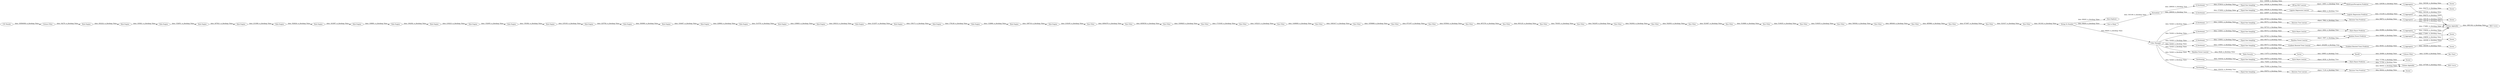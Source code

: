 digraph {
	"-4184805154155117602_34" [label="Row Filter"]
	"-7207336485923070228_133" [label="Equal Size Sampling"]
	"-4335365767044202214_56" [label="String To Number"]
	"7722285784540005845_114" [label="Logistic Regression Predictor"]
	"-1757326902091188169_20" [label="Gradient Boosted Trees Learner"]
	"-4184805154155117602_41" [label="Row Filter"]
	"-4184805154155117602_45" [label="Row Filter"]
	"-4335365767044202214_94" [label="Column Appender"]
	"-255249175573737441_33" [label="Rule Engine"]
	"-255249175573737441_28" [label="Rule Engine"]
	"-255249175573737441_54" [label="Rule Engine"]
	"-4184805154155117602_51" [label="Row Filter"]
	"-4184805154155117602_54" [label="Row Filter"]
	"-1559354148680159021_12" [label="Bar Chart"]
	"6415453782164176164_82" [label="Decision Tree Predictor"]
	"6415453782164176164_81" [label="Decision Tree Learner"]
	"-1559354148680159021_6" [label="Random Forest Learner"]
	"-4335365767044202214_102" [label="Column Appender"]
	"-4184805154155117602_52" [label="Row Filter"]
	"-255249175573737441_56" [label="Rule Engine"]
	"-255249175573737441_36" [label="Rule Engine"]
	"417138690749509640_19" [label=X_Aggregator]
	"1066380436819774926_28" [label=X_Aggregator]
	"7722285784540005845_112" [label=X_Aggregator]
	"-7207336485923070228_88" [label="Naive Bayes Predictor"]
	"-427015320918110160_131" [label="Equal Size Sampling"]
	"1066380436819774926_26" [label="Equal Size Sampling"]
	"1066380436819774926_29" [label=X_Partitioner]
	"-427015320918110160_81" [label="Decision Tree Learner"]
	"-4335365767044202214_27" [label="CSV Reader"]
	"1066380436819774926_33" [label="RProp MLP Learner"]
	"-563890499717290653_84" [label=Partitioning]
	"-255249175573737441_46" [label="Rule Engine"]
	"-1757326902091188169_21" [label="Gradient Boosted Trees Predictor"]
	"6415453782164176164_80" [label=Partitioning]
	"-427015320918110160_133" [label=X_Aggregator]
	"-7207336485923070228_89" [label=Scorer]
	"-255249175573737441_53" [label="Rule Engine"]
	"-4184805154155117602_40" [label="Row Filter"]
	"7722285784540005845_116" [label="Equal Size Sampling"]
	"-4184805154155117602_29" [label="Row Filter"]
	"-4184805154155117602_35" [label="Row Filter"]
	"417138690749509640_37" [label="Equal Size Sampling"]
	"-1559354148680159021_14" [label="Column Filter"]
	"-7207336485923070228_135" [label=X_Aggregator]
	"-1757326902091188169_127" [label=Scorer]
	"-1559354148680159021_11" [label=Sorter]
	"6415453782164176164_131" [label="Equal Size Sampling"]
	"-1559354148680159021_10" [label="Math Formula"]
	"-4335365767044202214_55" [label="Data Explorer"]
	"7722285784540005845_117" [label=X_Partitioner]
	"6415453782164176164_83" [label=Scorer]
	"-7207336485923070228_134" [label=X_Partitioner]
	"-4184805154155117602_38" [label="Row Filter"]
	"-255249175573737441_48" [label="Rule Engine"]
	"-4184805154155117602_50" [label="Row Filter"]
	"1066380436819774926_32" [label="MultiLayerPerceptron Predictor"]
	"-255249175573737441_45" [label="Rule Engine"]
	"-4335365767044202214_93" [label="ROC Curve"]
	"417138690749509640_17" [label="Random Forest Predictor"]
	"-4184805154155117602_47" [label="Row Filter"]
	"7722285784540005845_113" [label="Logistic Regression Learner"]
	"-427015320918110160_132" [label=X_Partitioner]
	"-4184805154155117602_30" [label="Row Filter"]
	"-7207336485923070228_87" [label="Naive Bayes Learner"]
	"-4335365767044202214_13" [label="Column Filter"]
	"-427015320918110160_82" [label="Decision Tree Predictor"]
	"-4184805154155117602_49" [label="Row Filter"]
	"-4184805154155117602_39" [label="Row Filter"]
	"-4184805154155117602_53" [label="Row Filter"]
	"-4184805154155117602_36" [label="Row Filter"]
	"-255249175573737441_38" [label="Rule Engine"]
	"1066380436819774926_25" [label=Scorer]
	"-4335365767044202214_100" [label="ROC Curve"]
	"-255249175573737441_58" [label="Rule Engine"]
	"-4184805154155117602_31" [label="Row Filter"]
	"-255249175573737441_51" [label="Rule Engine"]
	"-4184805154155117602_33" [label="Row Filter"]
	"-4184805154155117602_42" [label="Row Filter"]
	"-563890499717290653_133" [label="Equal Size Sampling"]
	"-255249175573737441_47" [label="Rule Engine"]
	"-255249175573737441_50" [label="Rule Engine"]
	"7722285784540005845_115" [label=Scorer]
	"-4335365767044202214_128" [label=Normalizer]
	"-255249175573737441_55" [label="Rule Engine"]
	"-4184805154155117602_48" [label="Row Filter"]
	"-255249175573737441_44" [label="Rule Engine"]
	"417138690749509640_18" [label=X_Partitioner]
	"-427015320918110160_83" [label=Scorer]
	"417138690749509640_126" [label=Scorer]
	"-4335365767044202214_118" [label="One to Many"]
	"-4184805154155117602_46" [label="Row Filter"]
	"-255249175573737441_59" [label="Rule Engine"]
	"-4184805154155117602_37" [label="Row Filter"]
	"-1757326902091188169_18" [label=X_Partitioner]
	"-1559354148680159021_15" [label=RowID]
	"-255249175573737441_32" [label="Rule Engine"]
	"-563890499717290653_88" [label="Naive Bayes Predictor"]
	"-255249175573737441_39" [label="Rule Engine"]
	"-563890499717290653_89" [label=Scorer]
	"-255249175573737441_52" [label="Rule Engine"]
	"-255249175573737441_34" [label="Rule Engine"]
	"-255249175573737441_31" [label="Rule Engine"]
	"-255249175573737441_37" [label="Rule Engine"]
	"-255249175573737441_49" [label="Rule Engine"]
	"-563890499717290653_87" [label="Naive Bayes Learner"]
	"-4184805154155117602_32" [label="Row Filter"]
	"-1757326902091188169_19" [label=X_Aggregator]
	"-4335365767044202214_23" [label="Color Manager"]
	"-255249175573737441_57" [label="Rule Engine"]
	"-255249175573737441_40" [label="Rule Engine"]
	"-4184805154155117602_44" [label="Row Filter"]
	"417138690749509640_16" [label="Random Forest Learner"]
	"-1757326902091188169_37" [label="Equal Size Sampling"]
	"-4184805154155117602_43" [label="Row Filter"]
	"-7207336485923070228_88" -> "-7207336485923070228_135" [label="data: 64386; is_blocking: False"]
	"-7207336485923070228_135" -> "-7207336485923070228_89" [label="data: 172881; is_blocking: False"]
	"-4184805154155117602_31" -> "-4184805154155117602_32" [label="data: 3309825; is_blocking: False"]
	"-4184805154155117602_30" -> "-4184805154155117602_31" [label="data: 4058530; is_blocking: False"]
	"-7207336485923070228_135" -> "-4335365767044202214_102" [label="data: 172881; is_blocking: False"]
	"417138690749509640_19" -> "-4335365767044202214_102" [label="data: 159859; is_blocking: False"]
	"-427015320918110160_131" -> "-427015320918110160_81" [label="data: 69372; is_blocking: False"]
	"-427015320918110160_132" -> "-427015320918110160_131" [label="data: 116001; is_blocking: False"]
	"-255249175573737441_48" -> "-255249175573737441_52" [label="data: 300990; is_blocking: False"]
	"-563890499717290653_133" -> "-563890499717290653_87" [label="data: 65679; is_blocking: False"]
	"7722285784540005845_117" -> "7722285784540005845_116" [label="data: 272909; is_blocking: False"]
	"7722285784540005845_112" -> "-4335365767044202214_102" [label="data: 364272; is_blocking: False"]
	"-4335365767044202214_128" -> "7722285784540005845_117" [label="data: 289930; is_blocking: True"]
	"-255249175573737441_49" -> "-255249175573737441_50" [label="data: 212257; is_blocking: False"]
	"-427015320918110160_133" -> "-4335365767044202214_102" [label="data: 146139; is_blocking: False"]
	"417138690749509640_18" -> "417138690749509640_37" [label="data: 116001; is_blocking: False"]
	"-255249175573737441_44" -> "-255249175573737441_45" [label="data: 152005; is_blocking: False"]
	"7722285784540005845_117" -> "7722285784540005845_114" [label="data: 128097; is_blocking: False"]
	"-255249175573737441_51" -> "-255249175573737441_53" [label="data: 178128; is_blocking: False"]
	"-4184805154155117602_37" -> "-4184805154155117602_36" [label="data: 973197; is_blocking: False"]
	"-255249175573737441_56" -> "-255249175573737441_57" [label="data: 314755; is_blocking: False"]
	"-4184805154155117602_36" -> "-4184805154155117602_39" [label="data: 935944; is_blocking: False"]
	"-4184805154155117602_32" -> "-4184805154155117602_33" [label="data: 1710345; is_blocking: False"]
	"-4335365767044202214_23" -> "6415453782164176164_80" [label="data: 52426; is_blocking: False"]
	"6415453782164176164_80" -> "6415453782164176164_82" [label="data: 75199; is_blocking: True"]
	"-4184805154155117602_46" -> "-4184805154155117602_45" [label="data: 510869; is_blocking: False"]
	"1066380436819774926_33" -> "1066380436819774926_32" [label="object: 19951; is_blocking: True"]
	"-4335365767044202214_118" -> "-4335365767044202214_128" [label="data: 303109; is_blocking: False"]
	"7722285784540005845_114" -> "7722285784540005845_112" [label="data: 131239; is_blocking: False"]
	"-427015320918110160_82" -> "-427015320918110160_133" [label="data: 66872; is_blocking: False"]
	"-4184805154155117602_33" -> "-4184805154155117602_34" [label="data: 1452211; is_blocking: False"]
	"417138690749509640_19" -> "417138690749509640_126" [label="data: 159859; is_blocking: False"]
	"-563890499717290653_84" -> "-563890499717290653_133" [label="data: 102432; is_blocking: True"]
	"-4335365767044202214_23" -> "-563890499717290653_84" [label="data: 52426; is_blocking: False"]
	"-4184805154155117602_54" -> "-4335365767044202214_56" [label="data: 161343; is_blocking: False"]
	"-255249175573737441_46" -> "-255249175573737441_47" [label="data: 235183; is_blocking: False"]
	"-255249175573737441_54" -> "-255249175573737441_56" [label="data: 229802; is_blocking: False"]
	"-4335365767044202214_23" -> "-7207336485923070228_134" [label="data: 52426; is_blocking: False"]
	"-4184805154155117602_44" -> "-4184805154155117602_47" [label="data: 542003; is_blocking: False"]
	"-255249175573737441_33" -> "-255249175573737441_34" [label="data: 207621; is_blocking: False"]
	"-255249175573737441_38" -> "-255249175573737441_39" [label="data: 109891; is_blocking: False"]
	"-4184805154155117602_53" -> "-4184805154155117602_49" [label="data: 485966; is_blocking: False"]
	"-4184805154155117602_34" -> "-4184805154155117602_35" [label="data: 1449600; is_blocking: False"]
	"-255249175573737441_50" -> "-255249175573737441_51" [label="data: 159171; is_blocking: False"]
	"-1757326902091188169_19" -> "-1757326902091188169_127" [label="data: 198399; is_blocking: False"]
	"-255249175573737441_53" -> "-255249175573737441_55" [label="data: 132866; is_blocking: False"]
	"1066380436819774926_32" -> "1066380436819774926_28" [label="data: 129358; is_blocking: False"]
	"6415453782164176164_82" -> "6415453782164176164_83" [label="data: 84044; is_blocking: False"]
	"-1757326902091188169_37" -> "-1757326902091188169_20" [label="data: 69373; is_blocking: False"]
	"-4335365767044202214_94" -> "-4335365767044202214_93" [label="data: 167549; is_blocking: False"]
	"-563890499717290653_84" -> "-563890499717290653_88" [label="data: 75200; is_blocking: True"]
	"-255249175573737441_45" -> "-255249175573737441_46" [label="data: 150382; is_blocking: False"]
	"7722285784540005845_112" -> "7722285784540005845_115" [label="data: 364272; is_blocking: False"]
	"1066380436819774926_28" -> "1066380436819774926_25" [label="data: 346346; is_blocking: False"]
	"-4184805154155117602_50" -> "-4184805154155117602_52" [label="data: 509362; is_blocking: False"]
	"-4335365767044202214_128" -> "1066380436819774926_29" [label="data: 289930; is_blocking: True"]
	"-255249175573737441_59" -> "-4184805154155117602_29" [label="data: 216245; is_blocking: False"]
	"-255249175573737441_36" -> "-255249175573737441_37" [label="data: 302624; is_blocking: False"]
	"-4335365767044202214_23" -> "417138690749509640_18" [label="data: 52426; is_blocking: False"]
	"-4184805154155117602_51" -> "-4184805154155117602_54" [label="data: 321617; is_blocking: False"]
	"-255249175573737441_57" -> "-255249175573737441_58" [label="data: 239683; is_blocking: False"]
	"-255249175573737441_58" -> "-255249175573737441_49" [label="data: 200212; is_blocking: False"]
	"-255249175573737441_34" -> "-255249175573737441_36" [label="data: 231060; is_blocking: False"]
	"417138690749509640_16" -> "417138690749509640_17" [label="object: 3597; is_blocking: True"]
	"6415453782164176164_80" -> "6415453782164176164_131" [label="data: 102432; is_blocking: True"]
	"-1559354148680159021_10" -> "-1559354148680159021_11" [label="data: 11475; is_blocking: False"]
	"-4184805154155117602_52" -> "-4184805154155117602_53" [label="data: 489446; is_blocking: False"]
	"-1757326902091188169_18" -> "-1757326902091188169_37" [label="data: 116001; is_blocking: False"]
	"-7207336485923070228_134" -> "-7207336485923070228_133" [label="data: 116001; is_blocking: False"]
	"-255249175573737441_47" -> "-255249175573737441_48" [label="data: 225792; is_blocking: False"]
	"-4335365767044202214_56" -> "-4335365767044202214_55" [label="data: 68263; is_blocking: False"]
	"-255249175573737441_31" -> "-255249175573737441_32" [label="data: 163821; is_blocking: False"]
	"-4335365767044202214_13" -> "-255249175573737441_28" [label="data: 34270; is_blocking: False"]
	"-1559354148680159021_11" -> "-1559354148680159021_15" [label="data: 10995; is_blocking: True"]
	"-4335365767044202214_56" -> "-4335365767044202214_23" [label="data: 68263; is_blocking: False"]
	"6415453782164176164_81" -> "6415453782164176164_82" [label="object: 7118; is_blocking: True"]
	"-4184805154155117602_38" -> "-4184805154155117602_37" [label="data: 1059868; is_blocking: False"]
	"-4335365767044202214_56" -> "-4335365767044202214_118" [label="data: 68263; is_blocking: False"]
	"6415453782164176164_82" -> "-4335365767044202214_94" [label="data: 84044; is_blocking: False"]
	"-1757326902091188169_21" -> "-1757326902091188169_19" [label="data: 69391; is_blocking: False"]
	"-4335365767044202214_23" -> "-1559354148680159021_6" [label="data: 52426; is_blocking: False"]
	"-255249175573737441_52" -> "-255249175573737441_54" [label="data: 104467; is_blocking: False"]
	"-1757326902091188169_19" -> "-4335365767044202214_102" [label="data: 198399; is_blocking: False"]
	"-427015320918110160_133" -> "-427015320918110160_83" [label="data: 146139; is_blocking: False"]
	"7722285784540005845_116" -> "7722285784540005845_113" [label="data: 149238; is_blocking: False"]
	"1066380436819774926_29" -> "1066380436819774926_26" [label="data: 272910; is_blocking: False"]
	"-563890499717290653_88" -> "-4335365767044202214_94" [label="data: 71708; is_blocking: False"]
	"-427015320918110160_81" -> "-427015320918110160_82" [label="object: 7682; is_blocking: True"]
	"-4184805154155117602_40" -> "-4184805154155117602_41" [label="data: 793451; is_blocking: False"]
	"-255249175573737441_28" -> "-255249175573737441_31" [label="data: 202222; is_blocking: False"]
	"-4184805154155117602_48" -> "-4184805154155117602_50" [label="data: 510635; is_blocking: False"]
	"-4184805154155117602_49" -> "-4184805154155117602_51" [label="data: 471907; is_blocking: False"]
	"1066380436819774926_26" -> "1066380436819774926_33" [label="data: 149238; is_blocking: False"]
	"-4335365767044202214_102" -> "-4335365767044202214_100" [label="data: 1691162; is_blocking: False"]
	"-255249175573737441_39" -> "-255249175573737441_40" [label="data: 164292; is_blocking: False"]
	"417138690749509640_37" -> "417138690749509640_16" [label="data: 69373; is_blocking: False"]
	"1066380436819774926_29" -> "1066380436819774926_32" [label="data: 128098; is_blocking: False"]
	"-1559354148680159021_14" -> "-1559354148680159021_12" [label="data: 12188; is_blocking: False"]
	"6415453782164176164_131" -> "6415453782164176164_81" [label="data: 65679; is_blocking: False"]
	"-7207336485923070228_133" -> "-7207336485923070228_87" [label="data: 69372; is_blocking: False"]
	"-563890499717290653_88" -> "-563890499717290653_89" [label="data: 71708; is_blocking: False"]
	"-427015320918110160_132" -> "-427015320918110160_82" [label="data: 60720; is_blocking: False"]
	"1066380436819774926_28" -> "-4335365767044202214_102" [label="data: 346346; is_blocking: False"]
	"-255249175573737441_32" -> "-255249175573737441_33" [label="data: 152651; is_blocking: False"]
	"-4184805154155117602_41" -> "-4184805154155117602_42" [label="data: 542205; is_blocking: False"]
	"-4335365767044202214_23" -> "-1757326902091188169_18" [label="data: 52426; is_blocking: False"]
	"417138690749509640_18" -> "417138690749509640_17" [label="data: 60720; is_blocking: False"]
	"-4184805154155117602_35" -> "-4184805154155117602_38" [label="data: 1063417; is_blocking: False"]
	"-255249175573737441_37" -> "-255249175573737441_38" [label="data: 161897; is_blocking: False"]
	"-1559354148680159021_6" -> "-1559354148680159021_10" [label="data: 9528; is_blocking: False"]
	"-255249175573737441_55" -> "-255249175573737441_59" [label="data: 169718; is_blocking: False"]
	"-7207336485923070228_87" -> "-7207336485923070228_88" [label="object: 6064; is_blocking: True"]
	"7722285784540005845_113" -> "7722285784540005845_114" [label="object: 9064; is_blocking: True"]
	"-563890499717290653_87" -> "-563890499717290653_88" [label="object: 6038; is_blocking: True"]
	"-4184805154155117602_39" -> "-4184805154155117602_43" [label="data: 907276; is_blocking: False"]
	"-4335365767044202214_27" -> "-4335365767044202214_13" [label="data: 34584008; is_blocking: False"]
	"-1757326902091188169_18" -> "-1757326902091188169_21" [label="data: 60720; is_blocking: False"]
	"-4184805154155117602_47" -> "-4184805154155117602_46" [label="data: 523487; is_blocking: False"]
	"-1559354148680159021_15" -> "-1559354148680159021_14" [label="data: 20498; is_blocking: False"]
	"417138690749509640_17" -> "417138690749509640_19" [label="data: 64986; is_blocking: False"]
	"-255249175573737441_40" -> "-255249175573737441_44" [label="data: 218223; is_blocking: False"]
	"-4184805154155117602_45" -> "-4184805154155117602_48" [label="data: 510635; is_blocking: False"]
	"-4335365767044202214_23" -> "-427015320918110160_132" [label="data: 52426; is_blocking: False"]
	"-4184805154155117602_29" -> "-4184805154155117602_30" [label="data: 4094479; is_blocking: False"]
	"-4184805154155117602_42" -> "-4184805154155117602_44" [label="data: 542002; is_blocking: False"]
	"-4184805154155117602_43" -> "-4184805154155117602_40" [label="data: 903125; is_blocking: False"]
	"-1757326902091188169_20" -> "-1757326902091188169_21" [label="object: 204299; is_blocking: True"]
	"-7207336485923070228_134" -> "-7207336485923070228_88" [label="data: 60718; is_blocking: False"]
	rankdir=LR
}
